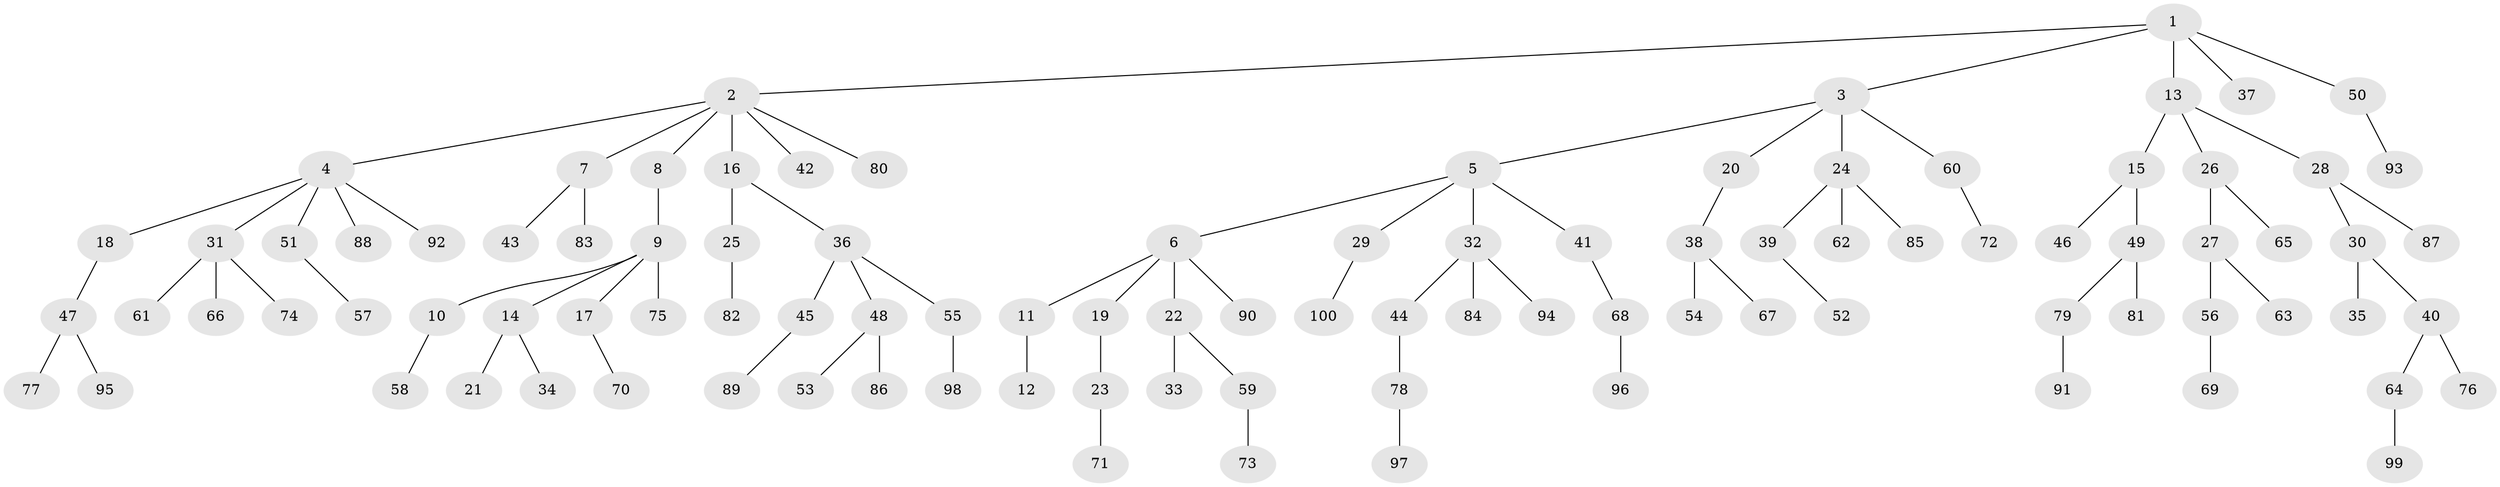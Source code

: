 // Generated by graph-tools (version 1.1) at 2025/11/02/21/25 10:11:10]
// undirected, 100 vertices, 99 edges
graph export_dot {
graph [start="1"]
  node [color=gray90,style=filled];
  1;
  2;
  3;
  4;
  5;
  6;
  7;
  8;
  9;
  10;
  11;
  12;
  13;
  14;
  15;
  16;
  17;
  18;
  19;
  20;
  21;
  22;
  23;
  24;
  25;
  26;
  27;
  28;
  29;
  30;
  31;
  32;
  33;
  34;
  35;
  36;
  37;
  38;
  39;
  40;
  41;
  42;
  43;
  44;
  45;
  46;
  47;
  48;
  49;
  50;
  51;
  52;
  53;
  54;
  55;
  56;
  57;
  58;
  59;
  60;
  61;
  62;
  63;
  64;
  65;
  66;
  67;
  68;
  69;
  70;
  71;
  72;
  73;
  74;
  75;
  76;
  77;
  78;
  79;
  80;
  81;
  82;
  83;
  84;
  85;
  86;
  87;
  88;
  89;
  90;
  91;
  92;
  93;
  94;
  95;
  96;
  97;
  98;
  99;
  100;
  1 -- 2;
  1 -- 3;
  1 -- 13;
  1 -- 37;
  1 -- 50;
  2 -- 4;
  2 -- 7;
  2 -- 8;
  2 -- 16;
  2 -- 42;
  2 -- 80;
  3 -- 5;
  3 -- 20;
  3 -- 24;
  3 -- 60;
  4 -- 18;
  4 -- 31;
  4 -- 51;
  4 -- 88;
  4 -- 92;
  5 -- 6;
  5 -- 29;
  5 -- 32;
  5 -- 41;
  6 -- 11;
  6 -- 19;
  6 -- 22;
  6 -- 90;
  7 -- 43;
  7 -- 83;
  8 -- 9;
  9 -- 10;
  9 -- 14;
  9 -- 17;
  9 -- 75;
  10 -- 58;
  11 -- 12;
  13 -- 15;
  13 -- 26;
  13 -- 28;
  14 -- 21;
  14 -- 34;
  15 -- 46;
  15 -- 49;
  16 -- 25;
  16 -- 36;
  17 -- 70;
  18 -- 47;
  19 -- 23;
  20 -- 38;
  22 -- 33;
  22 -- 59;
  23 -- 71;
  24 -- 39;
  24 -- 62;
  24 -- 85;
  25 -- 82;
  26 -- 27;
  26 -- 65;
  27 -- 56;
  27 -- 63;
  28 -- 30;
  28 -- 87;
  29 -- 100;
  30 -- 35;
  30 -- 40;
  31 -- 61;
  31 -- 66;
  31 -- 74;
  32 -- 44;
  32 -- 84;
  32 -- 94;
  36 -- 45;
  36 -- 48;
  36 -- 55;
  38 -- 54;
  38 -- 67;
  39 -- 52;
  40 -- 64;
  40 -- 76;
  41 -- 68;
  44 -- 78;
  45 -- 89;
  47 -- 77;
  47 -- 95;
  48 -- 53;
  48 -- 86;
  49 -- 79;
  49 -- 81;
  50 -- 93;
  51 -- 57;
  55 -- 98;
  56 -- 69;
  59 -- 73;
  60 -- 72;
  64 -- 99;
  68 -- 96;
  78 -- 97;
  79 -- 91;
}
